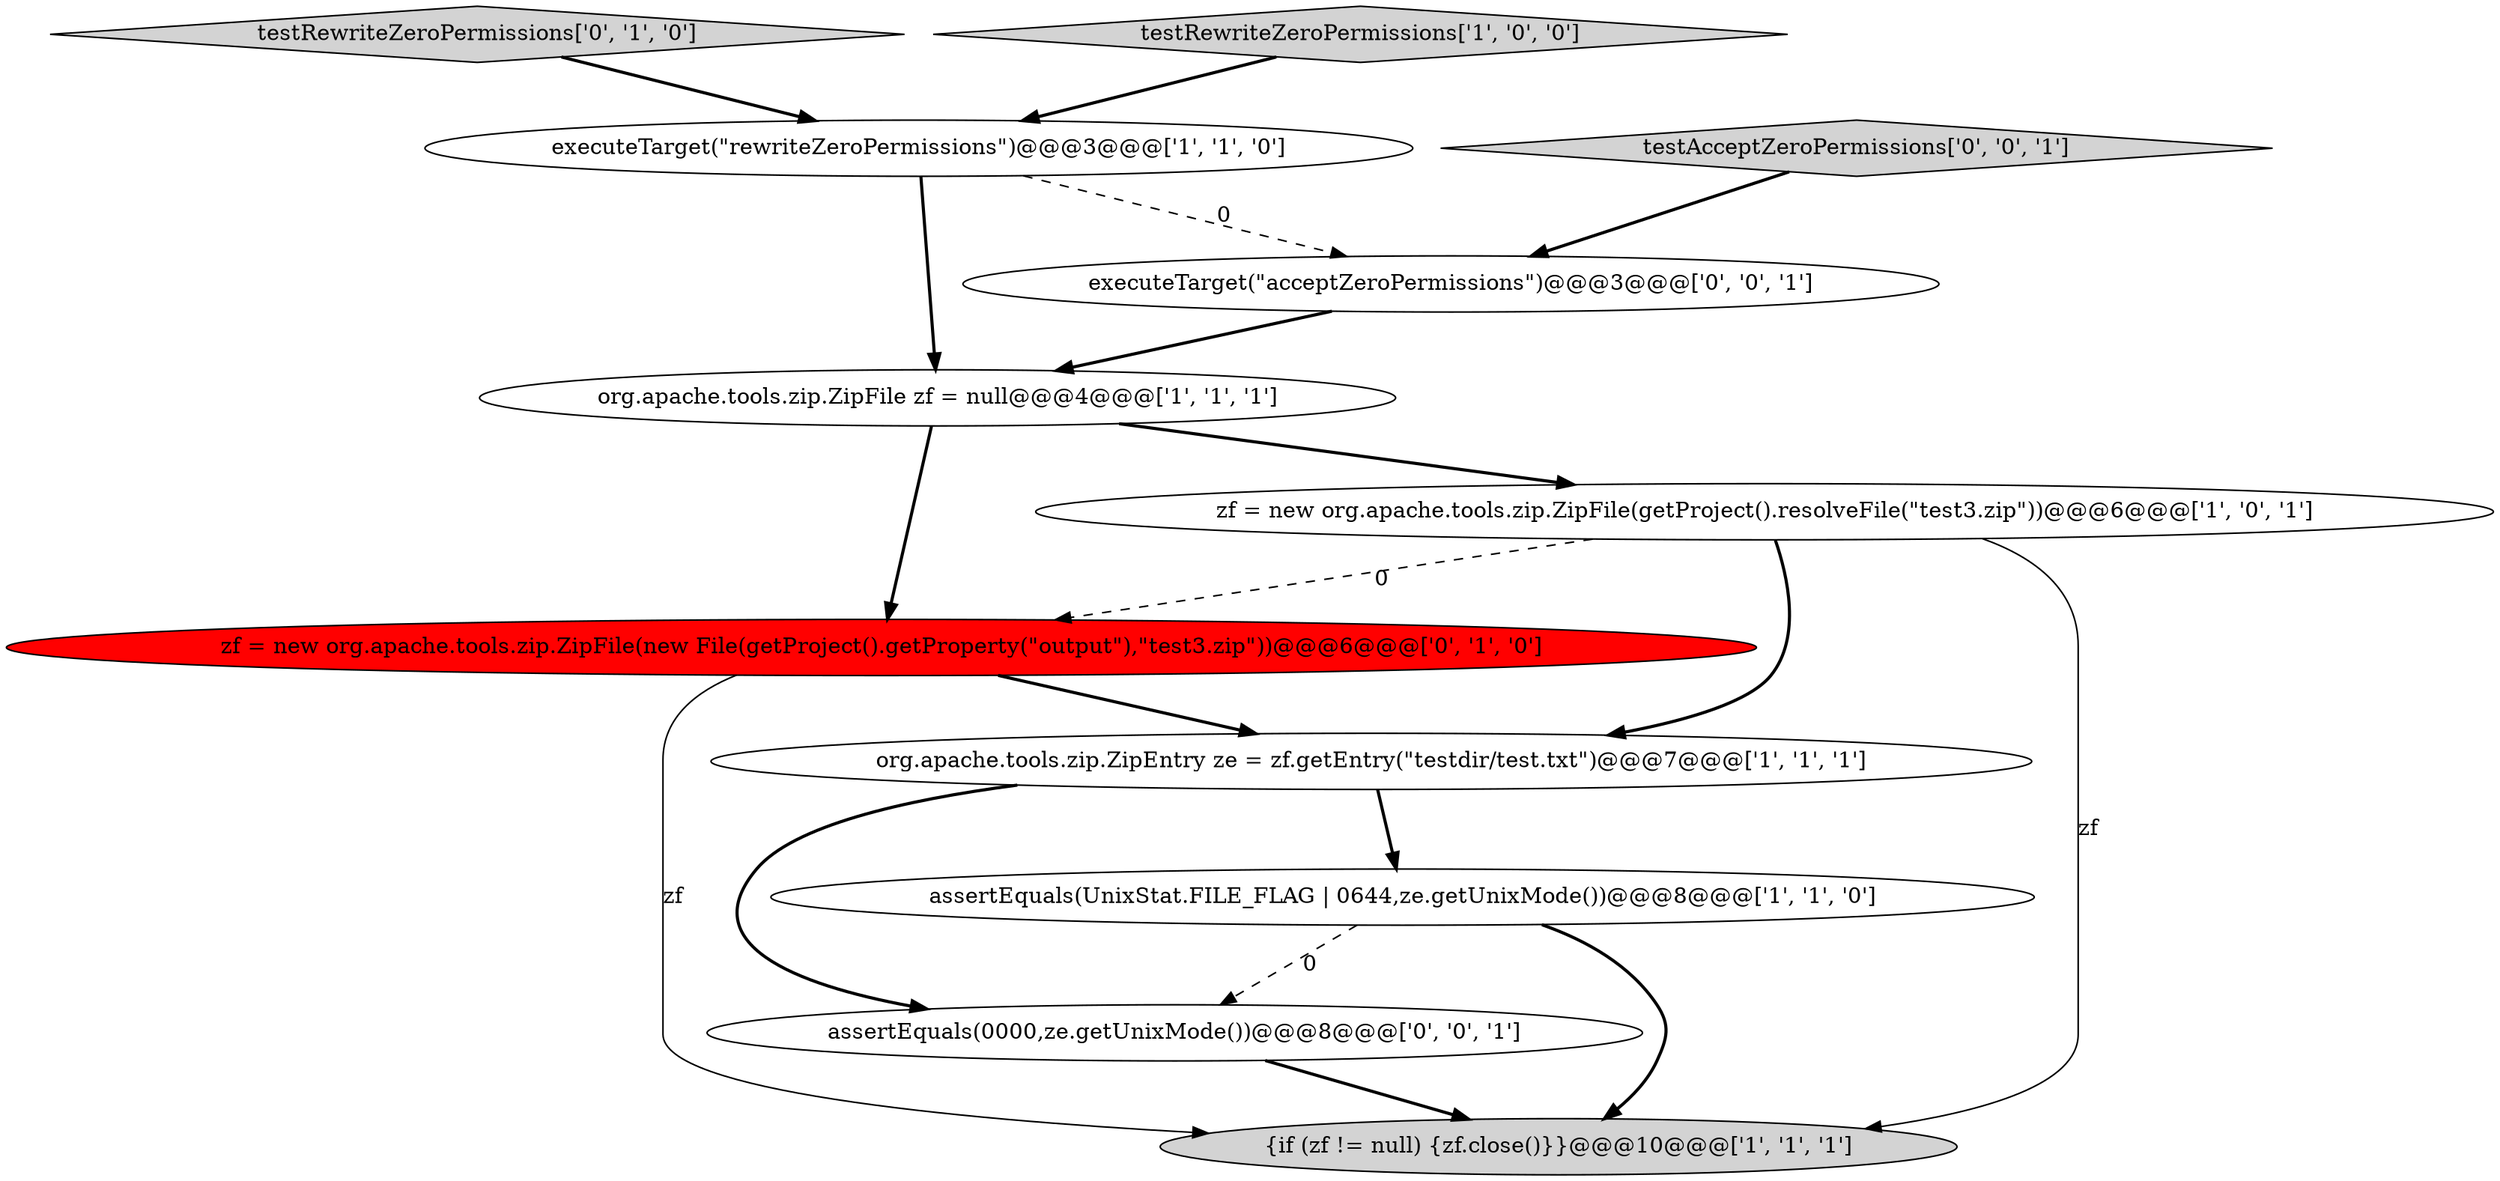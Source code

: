 digraph {
1 [style = filled, label = "{if (zf != null) {zf.close()}}@@@10@@@['1', '1', '1']", fillcolor = lightgray, shape = ellipse image = "AAA0AAABBB1BBB"];
5 [style = filled, label = "org.apache.tools.zip.ZipEntry ze = zf.getEntry(\"testdir/test.txt\")@@@7@@@['1', '1', '1']", fillcolor = white, shape = ellipse image = "AAA0AAABBB1BBB"];
8 [style = filled, label = "testRewriteZeroPermissions['0', '1', '0']", fillcolor = lightgray, shape = diamond image = "AAA0AAABBB2BBB"];
2 [style = filled, label = "executeTarget(\"rewriteZeroPermissions\")@@@3@@@['1', '1', '0']", fillcolor = white, shape = ellipse image = "AAA0AAABBB1BBB"];
11 [style = filled, label = "testAcceptZeroPermissions['0', '0', '1']", fillcolor = lightgray, shape = diamond image = "AAA0AAABBB3BBB"];
0 [style = filled, label = "org.apache.tools.zip.ZipFile zf = null@@@4@@@['1', '1', '1']", fillcolor = white, shape = ellipse image = "AAA0AAABBB1BBB"];
3 [style = filled, label = "assertEquals(UnixStat.FILE_FLAG | 0644,ze.getUnixMode())@@@8@@@['1', '1', '0']", fillcolor = white, shape = ellipse image = "AAA0AAABBB1BBB"];
10 [style = filled, label = "executeTarget(\"acceptZeroPermissions\")@@@3@@@['0', '0', '1']", fillcolor = white, shape = ellipse image = "AAA0AAABBB3BBB"];
9 [style = filled, label = "assertEquals(0000,ze.getUnixMode())@@@8@@@['0', '0', '1']", fillcolor = white, shape = ellipse image = "AAA0AAABBB3BBB"];
7 [style = filled, label = "zf = new org.apache.tools.zip.ZipFile(new File(getProject().getProperty(\"output\"),\"test3.zip\"))@@@6@@@['0', '1', '0']", fillcolor = red, shape = ellipse image = "AAA1AAABBB2BBB"];
4 [style = filled, label = "zf = new org.apache.tools.zip.ZipFile(getProject().resolveFile(\"test3.zip\"))@@@6@@@['1', '0', '1']", fillcolor = white, shape = ellipse image = "AAA0AAABBB1BBB"];
6 [style = filled, label = "testRewriteZeroPermissions['1', '0', '0']", fillcolor = lightgray, shape = diamond image = "AAA0AAABBB1BBB"];
5->3 [style = bold, label=""];
7->5 [style = bold, label=""];
2->0 [style = bold, label=""];
9->1 [style = bold, label=""];
3->1 [style = bold, label=""];
8->2 [style = bold, label=""];
5->9 [style = bold, label=""];
0->4 [style = bold, label=""];
11->10 [style = bold, label=""];
4->5 [style = bold, label=""];
4->1 [style = solid, label="zf"];
7->1 [style = solid, label="zf"];
4->7 [style = dashed, label="0"];
3->9 [style = dashed, label="0"];
10->0 [style = bold, label=""];
2->10 [style = dashed, label="0"];
0->7 [style = bold, label=""];
6->2 [style = bold, label=""];
}
